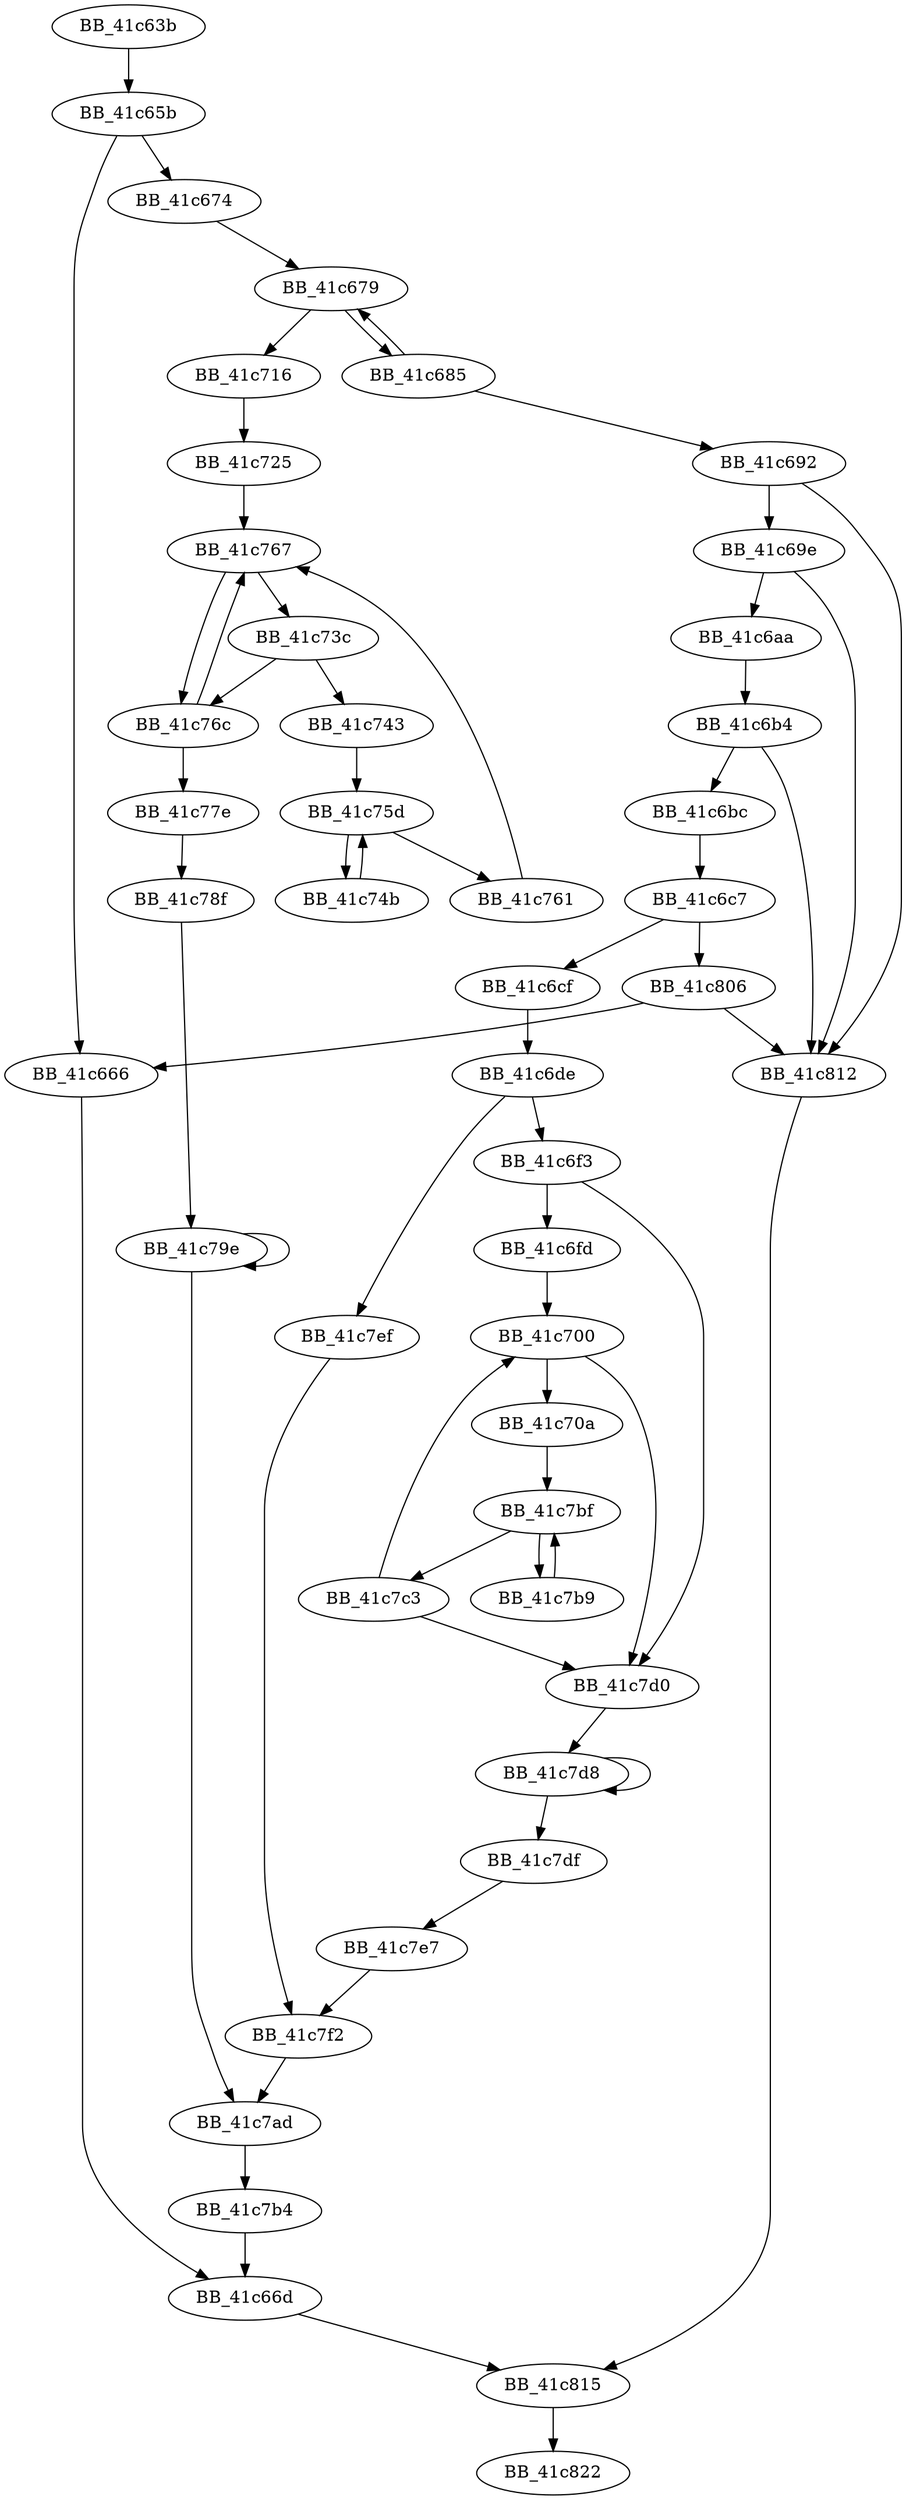 DiGraph __setmbcp_nolock{
BB_41c63b->BB_41c65b
BB_41c65b->BB_41c666
BB_41c65b->BB_41c674
BB_41c666->BB_41c66d
BB_41c66d->BB_41c815
BB_41c674->BB_41c679
BB_41c679->BB_41c685
BB_41c679->BB_41c716
BB_41c685->BB_41c679
BB_41c685->BB_41c692
BB_41c692->BB_41c69e
BB_41c692->BB_41c812
BB_41c69e->BB_41c6aa
BB_41c69e->BB_41c812
BB_41c6aa->BB_41c6b4
BB_41c6b4->BB_41c6bc
BB_41c6b4->BB_41c812
BB_41c6bc->BB_41c6c7
BB_41c6c7->BB_41c6cf
BB_41c6c7->BB_41c806
BB_41c6cf->BB_41c6de
BB_41c6de->BB_41c6f3
BB_41c6de->BB_41c7ef
BB_41c6f3->BB_41c6fd
BB_41c6f3->BB_41c7d0
BB_41c6fd->BB_41c700
BB_41c700->BB_41c70a
BB_41c700->BB_41c7d0
BB_41c70a->BB_41c7bf
BB_41c716->BB_41c725
BB_41c725->BB_41c767
BB_41c73c->BB_41c743
BB_41c73c->BB_41c76c
BB_41c743->BB_41c75d
BB_41c74b->BB_41c75d
BB_41c75d->BB_41c74b
BB_41c75d->BB_41c761
BB_41c761->BB_41c767
BB_41c767->BB_41c73c
BB_41c767->BB_41c76c
BB_41c76c->BB_41c767
BB_41c76c->BB_41c77e
BB_41c77e->BB_41c78f
BB_41c78f->BB_41c79e
BB_41c79e->BB_41c79e
BB_41c79e->BB_41c7ad
BB_41c7ad->BB_41c7b4
BB_41c7b4->BB_41c66d
BB_41c7b9->BB_41c7bf
BB_41c7bf->BB_41c7b9
BB_41c7bf->BB_41c7c3
BB_41c7c3->BB_41c700
BB_41c7c3->BB_41c7d0
BB_41c7d0->BB_41c7d8
BB_41c7d8->BB_41c7d8
BB_41c7d8->BB_41c7df
BB_41c7df->BB_41c7e7
BB_41c7e7->BB_41c7f2
BB_41c7ef->BB_41c7f2
BB_41c7f2->BB_41c7ad
BB_41c806->BB_41c666
BB_41c806->BB_41c812
BB_41c812->BB_41c815
BB_41c815->BB_41c822
}

